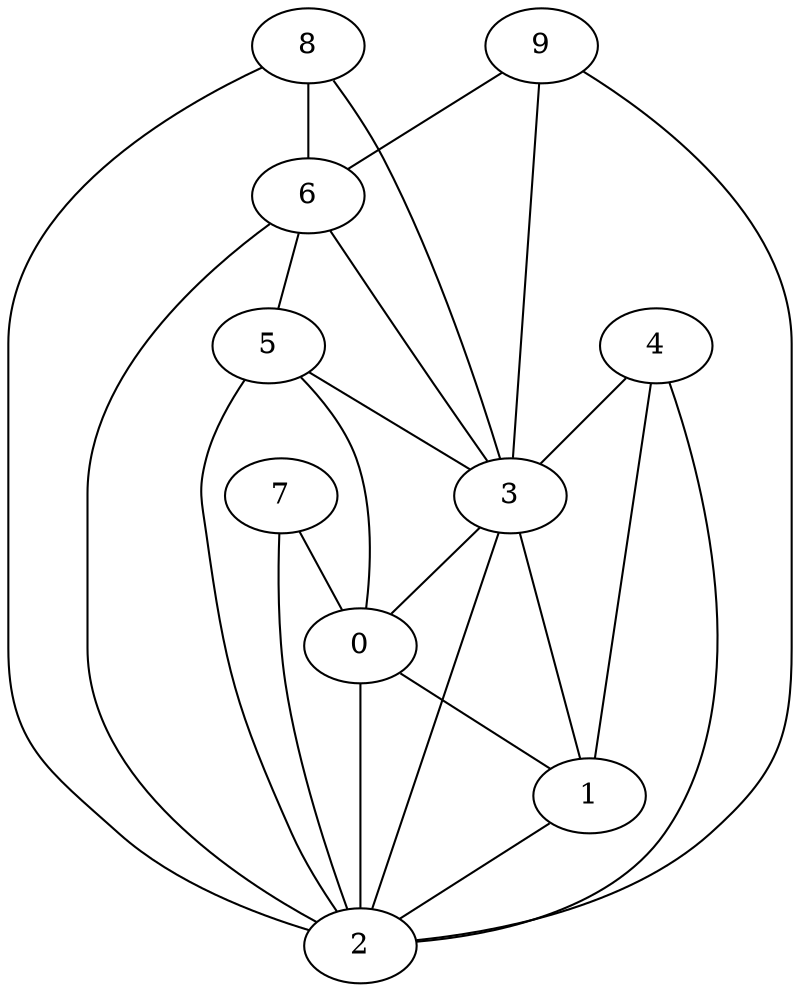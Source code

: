 graph {
    0 [ label = "0" ]
    1 [ label = "1" ]
    2 [ label = "2" ]
    3 [ label = "3" ]
    4 [ label = "4" ]
    5 [ label = "5" ]
    6 [ label = "6" ]
    7 [ label = "7" ]
    8 [ label = "8" ]
    9 [ label = "9" ]
    0 -- 1 [ ]
    0 -- 2 [ ]
    1 -- 2 [ ]
    3 -- 0 [ ]
    3 -- 1 [ ]
    3 -- 2 [ ]
    4 -- 1 [ ]
    4 -- 2 [ ]
    4 -- 3 [ ]
    5 -- 0 [ ]
    5 -- 2 [ ]
    5 -- 3 [ ]
    6 -- 2 [ ]
    6 -- 3 [ ]
    6 -- 5 [ ]
    7 -- 0 [ ]
    7 -- 2 [ ]
    9 -- 6 [ ]
    8 -- 2 [ ]
    8 -- 3 [ ]
    8 -- 6 [ ]
    9 -- 2 [ ]
    9 -- 3 [ ]
}
